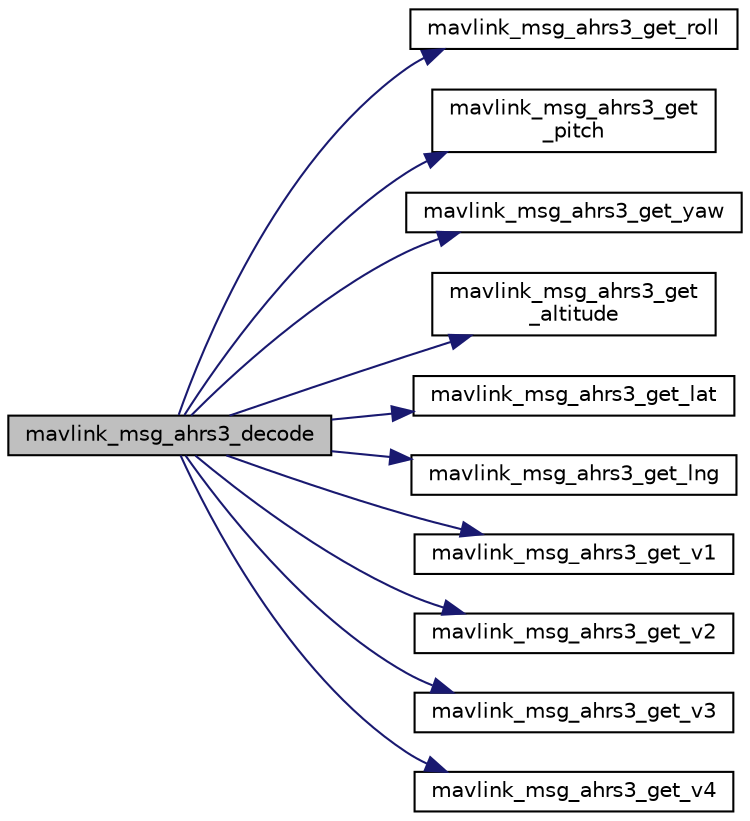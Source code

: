 digraph "mavlink_msg_ahrs3_decode"
{
 // INTERACTIVE_SVG=YES
  edge [fontname="Helvetica",fontsize="10",labelfontname="Helvetica",labelfontsize="10"];
  node [fontname="Helvetica",fontsize="10",shape=record];
  rankdir="LR";
  Node1 [label="mavlink_msg_ahrs3_decode",height=0.2,width=0.4,color="black", fillcolor="grey75", style="filled" fontcolor="black"];
  Node1 -> Node2 [color="midnightblue",fontsize="10",style="solid",fontname="Helvetica"];
  Node2 [label="mavlink_msg_ahrs3_get_roll",height=0.2,width=0.4,color="black", fillcolor="white", style="filled",URL="$mavlink__msg__ahrs3_8h.html#a226b0de52a458baa90febfbb836d69fd",tooltip="Send a ahrs3 message. "];
  Node1 -> Node3 [color="midnightblue",fontsize="10",style="solid",fontname="Helvetica"];
  Node3 [label="mavlink_msg_ahrs3_get\l_pitch",height=0.2,width=0.4,color="black", fillcolor="white", style="filled",URL="$mavlink__msg__ahrs3_8h.html#a4bf507b97c95e335c2c7241f9134155f",tooltip="Get field pitch from ahrs3 message. "];
  Node1 -> Node4 [color="midnightblue",fontsize="10",style="solid",fontname="Helvetica"];
  Node4 [label="mavlink_msg_ahrs3_get_yaw",height=0.2,width=0.4,color="black", fillcolor="white", style="filled",URL="$mavlink__msg__ahrs3_8h.html#ae990dacf1ff8d6aa82ddf09e5be156a9",tooltip="Get field yaw from ahrs3 message. "];
  Node1 -> Node5 [color="midnightblue",fontsize="10",style="solid",fontname="Helvetica"];
  Node5 [label="mavlink_msg_ahrs3_get\l_altitude",height=0.2,width=0.4,color="black", fillcolor="white", style="filled",URL="$mavlink__msg__ahrs3_8h.html#a5d42ac2a2c98e588028f9876efe544b3",tooltip="Get field altitude from ahrs3 message. "];
  Node1 -> Node6 [color="midnightblue",fontsize="10",style="solid",fontname="Helvetica"];
  Node6 [label="mavlink_msg_ahrs3_get_lat",height=0.2,width=0.4,color="black", fillcolor="white", style="filled",URL="$mavlink__msg__ahrs3_8h.html#a006807017153f7f3ae612fe41cb7af38",tooltip="Get field lat from ahrs3 message. "];
  Node1 -> Node7 [color="midnightblue",fontsize="10",style="solid",fontname="Helvetica"];
  Node7 [label="mavlink_msg_ahrs3_get_lng",height=0.2,width=0.4,color="black", fillcolor="white", style="filled",URL="$mavlink__msg__ahrs3_8h.html#aef994e073498d1d3ff41c3dcbb155838",tooltip="Get field lng from ahrs3 message. "];
  Node1 -> Node8 [color="midnightblue",fontsize="10",style="solid",fontname="Helvetica"];
  Node8 [label="mavlink_msg_ahrs3_get_v1",height=0.2,width=0.4,color="black", fillcolor="white", style="filled",URL="$mavlink__msg__ahrs3_8h.html#a7f4fe4279d2384e34f43d80575466e40",tooltip="Get field v1 from ahrs3 message. "];
  Node1 -> Node9 [color="midnightblue",fontsize="10",style="solid",fontname="Helvetica"];
  Node9 [label="mavlink_msg_ahrs3_get_v2",height=0.2,width=0.4,color="black", fillcolor="white", style="filled",URL="$mavlink__msg__ahrs3_8h.html#a5d12c2b71e1672f865025b1dfc60ca85",tooltip="Get field v2 from ahrs3 message. "];
  Node1 -> Node10 [color="midnightblue",fontsize="10",style="solid",fontname="Helvetica"];
  Node10 [label="mavlink_msg_ahrs3_get_v3",height=0.2,width=0.4,color="black", fillcolor="white", style="filled",URL="$mavlink__msg__ahrs3_8h.html#a245b892172f269f937739c5d19c0a915",tooltip="Get field v3 from ahrs3 message. "];
  Node1 -> Node11 [color="midnightblue",fontsize="10",style="solid",fontname="Helvetica"];
  Node11 [label="mavlink_msg_ahrs3_get_v4",height=0.2,width=0.4,color="black", fillcolor="white", style="filled",URL="$mavlink__msg__ahrs3_8h.html#a2ccf4b6f89d2b2992934628d444c8d72",tooltip="Get field v4 from ahrs3 message. "];
}
